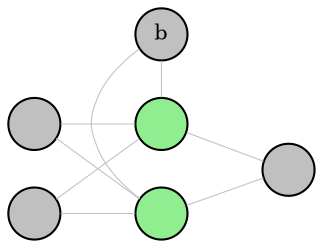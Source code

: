 graph NeuralNetwork {
    rankdir=LR; // Left to Right direction
    bgcolor=transparent; // Set background color to transparent
    node [shape=circle, style=filled, fontcolor=black, fillcolor=grey, fixedsize=true, width=0.35, height=0.35, fontsize=10];
    edge [color=grey, fontcolor=white, fontsize=10, penwidth=0.5];
    
    // Input layer
    X1 [label=""];
    X2 [label=""];
    
    // Hidden layer
    H1 [label="", fillcolor=lightgreen];
    H2 [label="", fillcolor=lightgreen];
    
    // Bias node (placed above the hidden layer)
    B1 [label="b"];
    
    // Output layer
    Y1 [label=""];

    {rank=same; B1; H1; H2;}
      
    B1 -- H1;
    B1 -- H2;
    H1 -- H2 [style=invis];
    
    // Connecting Input to Hidden Layer
    X1 -- H1;
    X1 -- H2;
    X2 -- H1;
    X2 -- H2;

    
    // Connecting Hidden to Output Layer
    H1 -- Y1;
    H2 -- Y1;
}